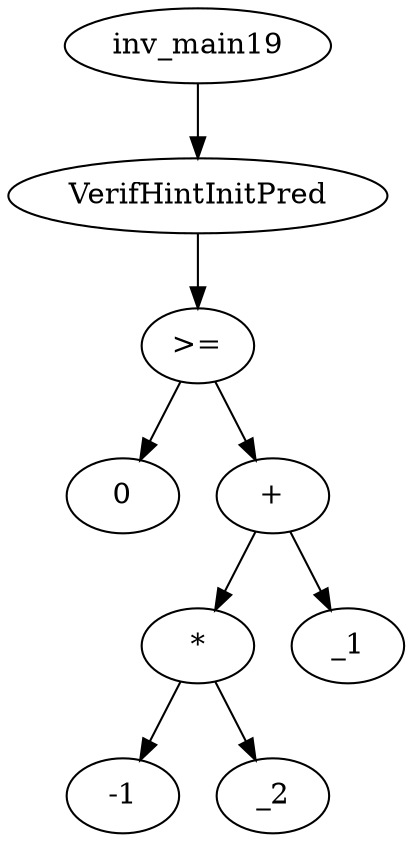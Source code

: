 digraph dag {
0 [label="inv_main19"];
1 [label="VerifHintInitPred"];
2 [label=">="];
3 [label="0"];
4 [label="+"];
5 [label="*"];
6 [label="-1"];
7 [label="_2"];
8 [label="_1"];
0->1
1->2
2->4
2 -> 3
4->5
4 -> 8
5->7
5 -> 6
}
